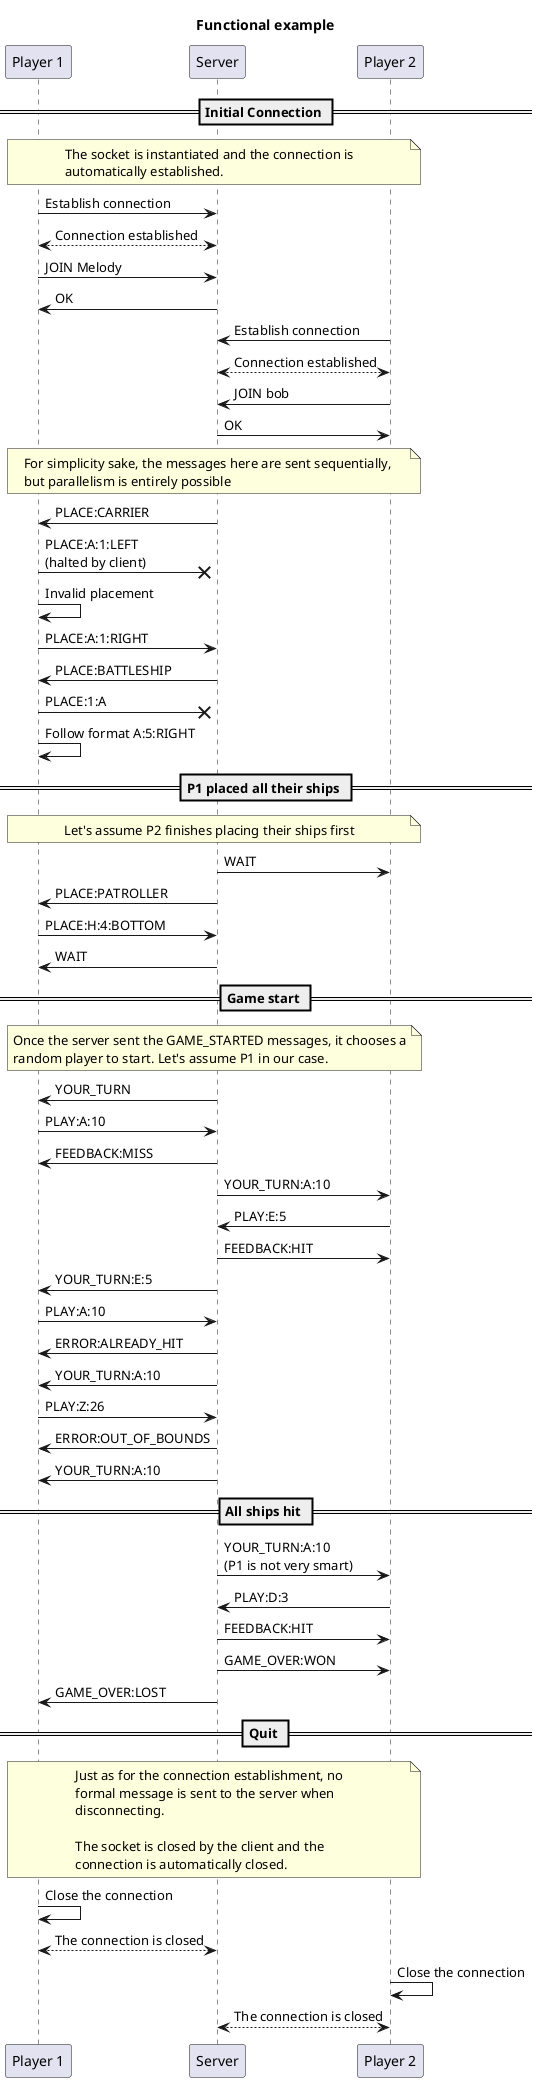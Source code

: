 @startuml functional-example

title "Functional example"
participant "Player 1" as p1
participant "Server" as s
participant "Player 2" as p2

== Initial Connection ==

note over p1, p2
The socket is instantiated and the connection is
automatically established.
end note

p1->s : Establish connection
p1<-->s : Connection established

p1->s: JOIN Melody
s->p1: OK

p2->s : Establish connection
p2<-->s : Connection established

p2->s: JOIN bob
s->p2: OK

note over p1, p2
For simplicity sake, the messages here are sent sequentially, 
but parallelism is entirely possible
end note 
s->p1: PLACE:CARRIER
p1 ->x s: PLACE:A:1:LEFT\n(halted by client)
p1 -> p1: Invalid placement
p1 -> s: PLACE:A:1:RIGHT
s -> p1: PLACE:BATTLESHIP
p1 ->x s: PLACE:1:A
p1 -> p1: Follow format A:5:RIGHT
== P1 placed all their ships ==
note over p1, p2
Let's assume P2 finishes placing their ships first
end note
s -> p2: WAIT
s -> p1: PLACE:PATROLLER
p1 -> s: PLACE:H:4:BOTTOM
s -> p1: WAIT

== Game start ==
note over p1, p2
Once the server sent the GAME_STARTED messages, it chooses a
random player to start. Let's assume P1 in our case.
end note

s->p1: YOUR_TURN
p1->s: PLAY:A:10
s->p1: FEEDBACK:MISS

s->p2: YOUR_TURN:A:10
p2->s: PLAY:E:5
s->p2: FEEDBACK:HIT

s->p1: YOUR_TURN:E:5
p1->s: PLAY:A:10
s->p1: ERROR:ALREADY_HIT
s->p1: YOUR_TURN:A:10
p1->s: PLAY:Z:26
s->p1: ERROR:OUT_OF_BOUNDS
s->p1: YOUR_TURN:A:10

== All ships hit ==
s->p2: YOUR_TURN:A:10 \n(P1 is not very smart)
p2->s: PLAY:D:3
s->p2: FEEDBACK:HIT
s->p2: GAME_OVER:WON
s->p1: GAME_OVER:LOST

== Quit ==
note over p1, p2
Just as for the connection establishment, no
formal message is sent to the server when
disconnecting.

The socket is closed by the client and the
connection is automatically closed.
end note

p1->p1: Close the connection
p1<-->s: The connection is closed

p2->p2: Close the connection
p2<-->s: The connection is closed
@enduml
